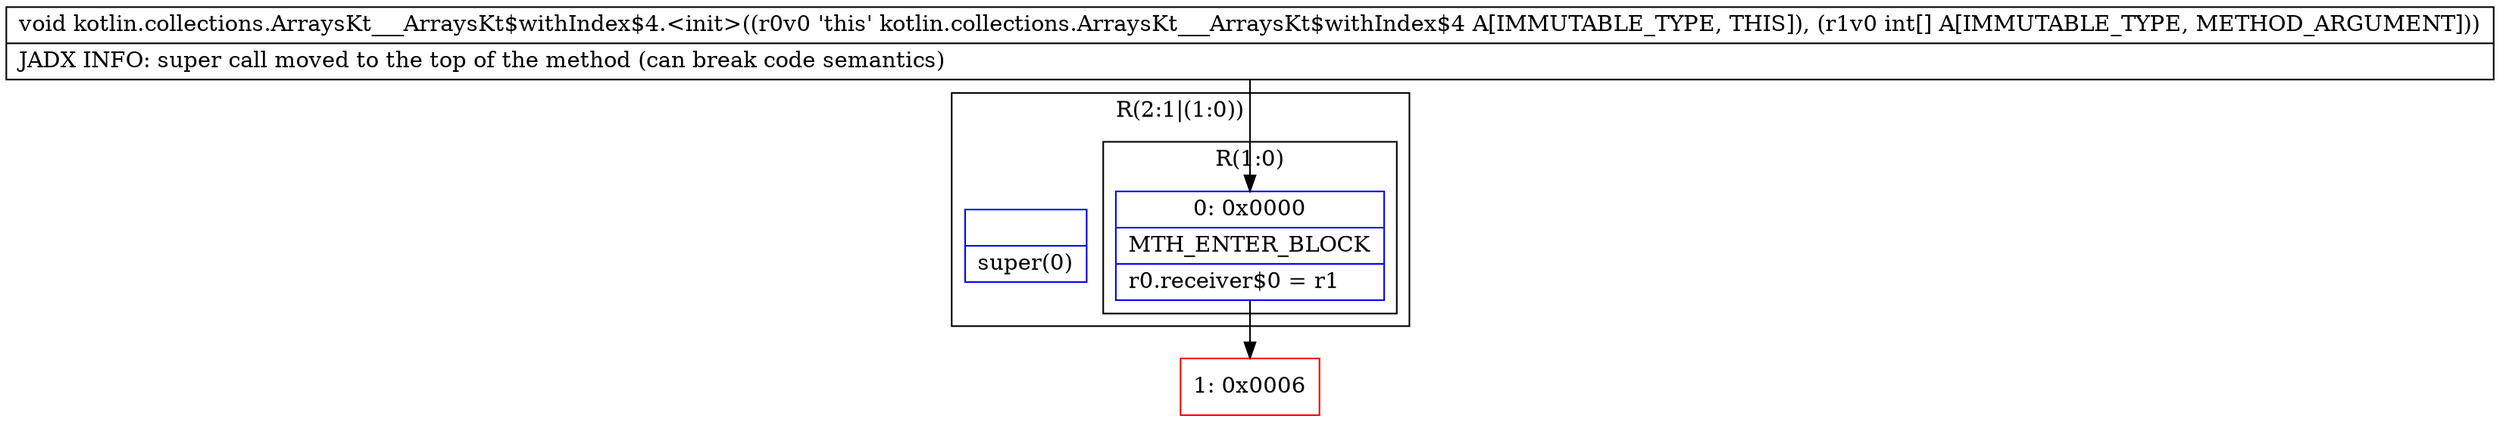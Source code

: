digraph "CFG forkotlin.collections.ArraysKt___ArraysKt$withIndex$4.\<init\>([I)V" {
subgraph cluster_Region_373231984 {
label = "R(2:1|(1:0))";
node [shape=record,color=blue];
Node_InsnContainer_1885942222 [shape=record,label="{|super(0)\l}"];
subgraph cluster_Region_2068838494 {
label = "R(1:0)";
node [shape=record,color=blue];
Node_0 [shape=record,label="{0\:\ 0x0000|MTH_ENTER_BLOCK\l|r0.receiver$0 = r1\l}"];
}
}
Node_1 [shape=record,color=red,label="{1\:\ 0x0006}"];
MethodNode[shape=record,label="{void kotlin.collections.ArraysKt___ArraysKt$withIndex$4.\<init\>((r0v0 'this' kotlin.collections.ArraysKt___ArraysKt$withIndex$4 A[IMMUTABLE_TYPE, THIS]), (r1v0 int[] A[IMMUTABLE_TYPE, METHOD_ARGUMENT]))  | JADX INFO: super call moved to the top of the method (can break code semantics)\l}"];
MethodNode -> Node_0;
Node_0 -> Node_1;
}

